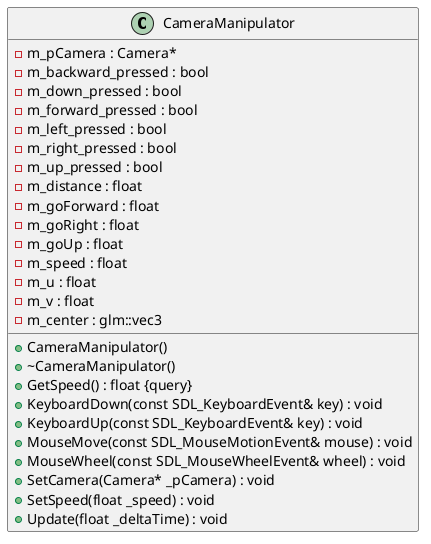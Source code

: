 @startuml



class CameraManipulator {
	+CameraManipulator()
	+~CameraManipulator()
	-m_pCamera : Camera*
	-m_backward_pressed : bool
	-m_down_pressed : bool
	-m_forward_pressed : bool
	-m_left_pressed : bool
	-m_right_pressed : bool
	-m_up_pressed : bool
	+GetSpeed() : float {query}
	-m_distance : float
	-m_goForward : float
	-m_goRight : float
	-m_goUp : float
	-m_speed : float
	-m_u : float
	-m_v : float
	-m_center : glm::vec3
	+KeyboardDown(const SDL_KeyboardEvent& key) : void
	+KeyboardUp(const SDL_KeyboardEvent& key) : void
	+MouseMove(const SDL_MouseMotionEvent& mouse) : void
	+MouseWheel(const SDL_MouseWheelEvent& wheel) : void
	+SetCamera(Camera* _pCamera) : void
	+SetSpeed(float _speed) : void
	+Update(float _deltaTime) : void
}



@enduml
